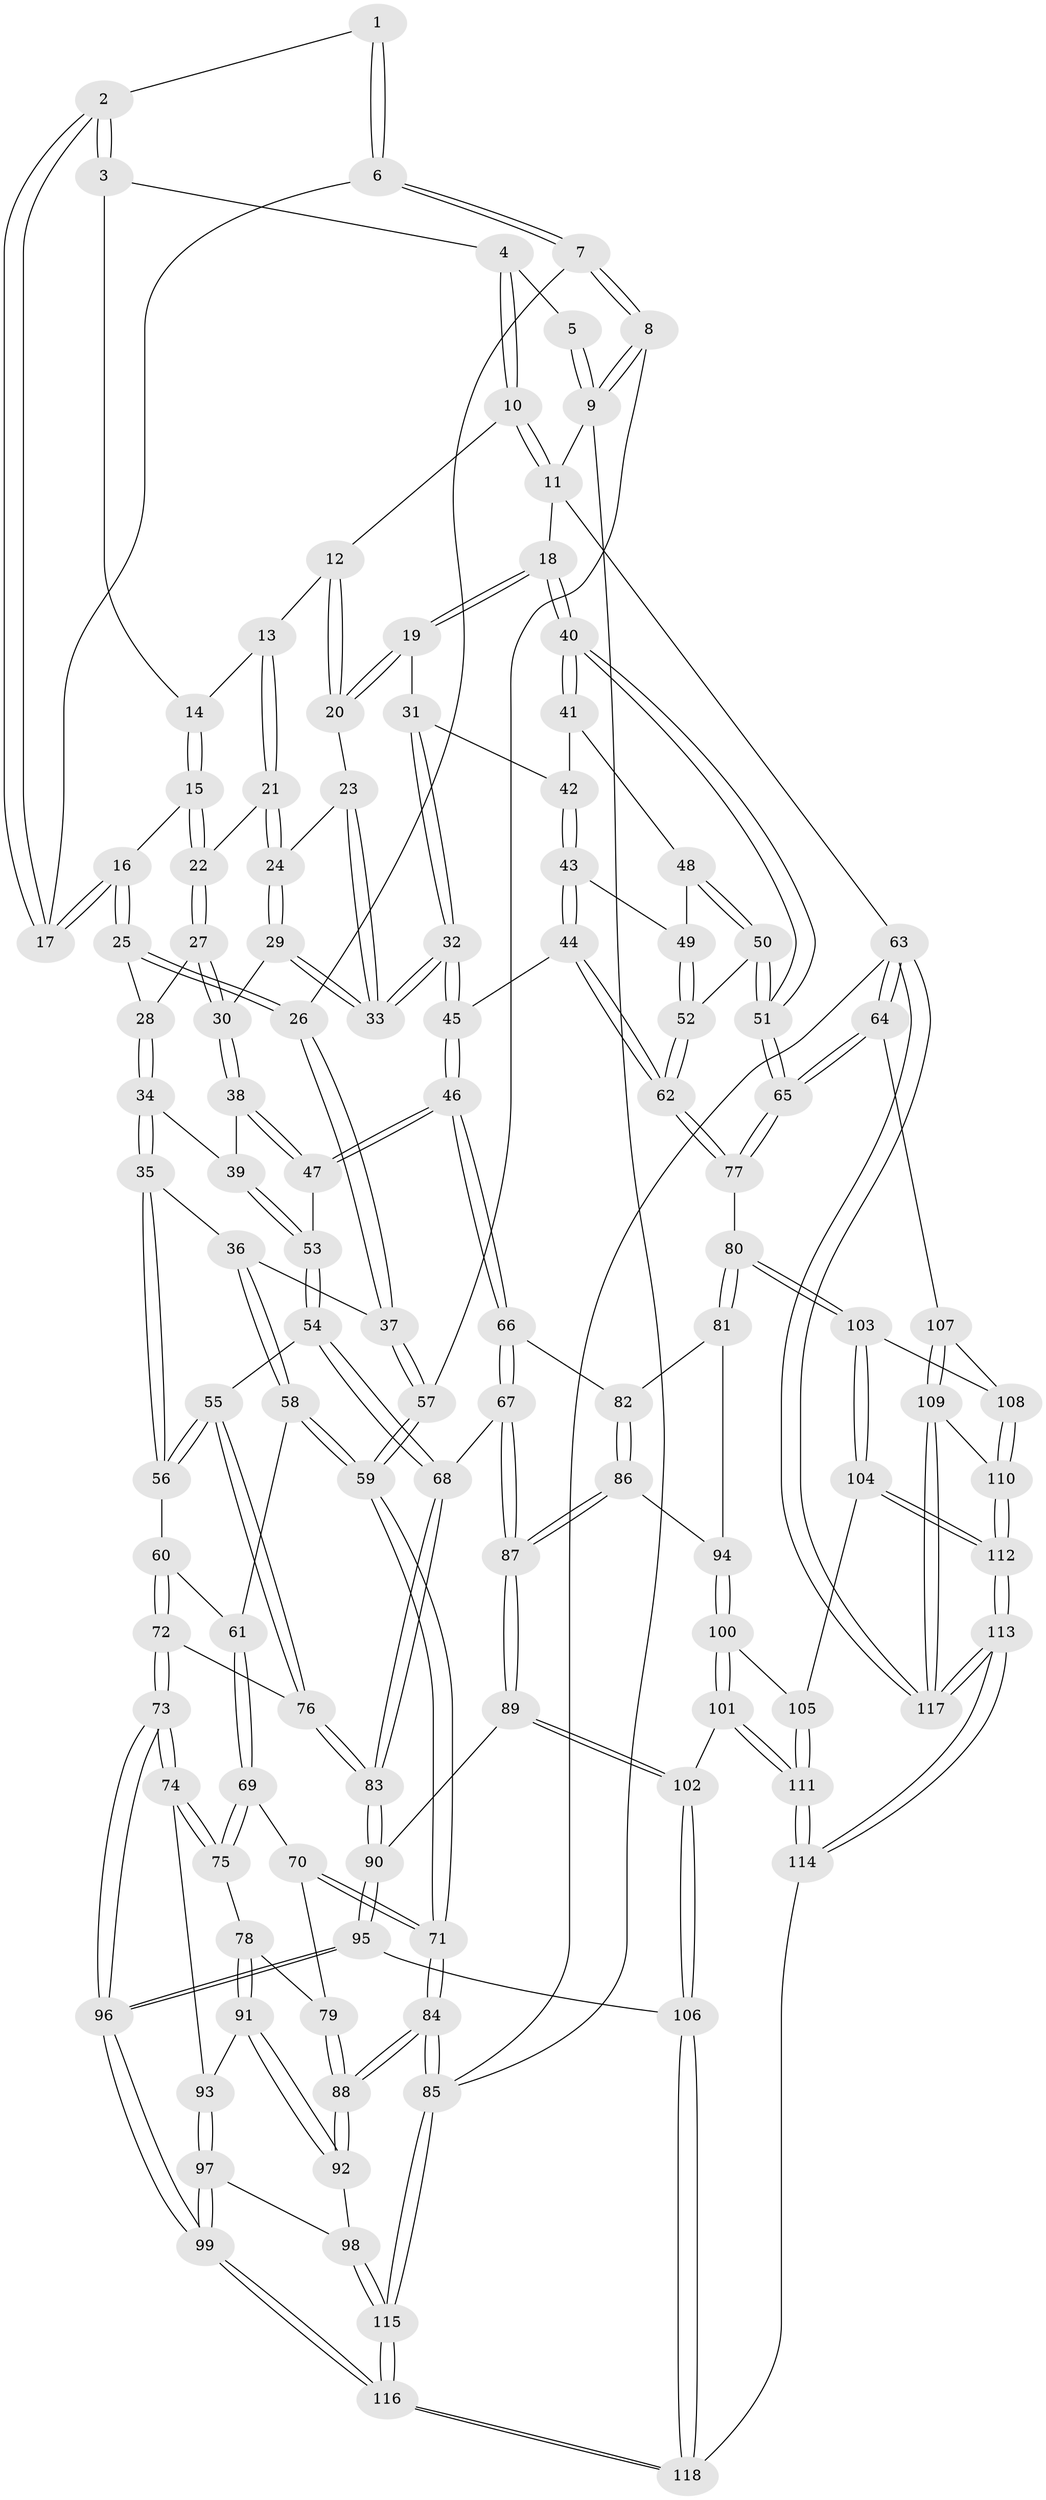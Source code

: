 // coarse degree distribution, {3: 0.6901408450704225, 2: 0.09859154929577464, 4: 0.15492957746478872, 5: 0.04225352112676056, 6: 0.014084507042253521}
// Generated by graph-tools (version 1.1) at 2025/54/03/04/25 22:54:24]
// undirected, 118 vertices, 292 edges
graph export_dot {
  node [color=gray90,style=filled];
  1 [pos="+0.12337287727033433+0"];
  2 [pos="+0.2218160178385322+0.12667868525270484"];
  3 [pos="+0.3248299127478106+0"];
  4 [pos="+0.33812572357748794+0"];
  5 [pos="+0.03656634775870852+0"];
  6 [pos="+0.09168010817475586+0.15239008751423339"];
  7 [pos="+0+0.18916048462247947"];
  8 [pos="+0+0.09928030883256814"];
  9 [pos="+0+0"];
  10 [pos="+0.6342414435453547+0"];
  11 [pos="+1+0"];
  12 [pos="+0.5308086141252196+0.12131075384744008"];
  13 [pos="+0.51134705036681+0.12941080792244722"];
  14 [pos="+0.3763693183824151+0.046233696210387434"];
  15 [pos="+0.3619773830261411+0.19815218585857844"];
  16 [pos="+0.23253713227482728+0.1648568005173682"];
  17 [pos="+0.21722518811288874+0.1453483408021097"];
  18 [pos="+1+0"];
  19 [pos="+0.7226204110326685+0.2487170228856024"];
  20 [pos="+0.6356573725590772+0.22580267469966508"];
  21 [pos="+0.4208884337608042+0.21161761104943172"];
  22 [pos="+0.37561962344774663+0.2080910059037388"];
  23 [pos="+0.5775254585550115+0.26555780955978264"];
  24 [pos="+0.45186007088533736+0.2633800780890343"];
  25 [pos="+0.21751221938772108+0.26169641086048884"];
  26 [pos="+0.13326772247943308+0.3764402024761626"];
  27 [pos="+0.34655317530288476+0.2781214869240468"];
  28 [pos="+0.3201847099092102+0.33094547976460625"];
  29 [pos="+0.4660492621108517+0.36951362902854157"];
  30 [pos="+0.4579664786401606+0.37461115652119026"];
  31 [pos="+0.7089966297537277+0.3297713181513208"];
  32 [pos="+0.5891717419178512+0.434241926196892"];
  33 [pos="+0.519743883938035+0.3813488581248363"];
  34 [pos="+0.323762151684048+0.397601399005143"];
  35 [pos="+0.23607974489630026+0.433639836590514"];
  36 [pos="+0.145624539435844+0.4215597895482237"];
  37 [pos="+0.14058428863925448+0.4117854402622042"];
  38 [pos="+0.4393312153424875+0.38754358688727186"];
  39 [pos="+0.35370016576915336+0.408149012476725"];
  40 [pos="+1+0.040216355067823166"];
  41 [pos="+0.8171469391879836+0.425215408389038"];
  42 [pos="+0.7098746678322657+0.3311440416882074"];
  43 [pos="+0.7363743678058109+0.5006548965143578"];
  44 [pos="+0.7122031518584256+0.549993304461045"];
  45 [pos="+0.5946816442747869+0.5509465953465507"];
  46 [pos="+0.5927860964852738+0.5530595750092298"];
  47 [pos="+0.4665548957110261+0.5252656187294239"];
  48 [pos="+0.8180664320267285+0.4324918691692697"];
  49 [pos="+0.8021499734477552+0.45817196682853734"];
  50 [pos="+0.9347932269758844+0.5068034334385981"];
  51 [pos="+1+0.43043365402177874"];
  52 [pos="+0.8543173483714286+0.5734044634642832"];
  53 [pos="+0.3895634008959744+0.5463259675632968"];
  54 [pos="+0.3634759784398726+0.5837045745818031"];
  55 [pos="+0.31776942604826447+0.5963638145484681"];
  56 [pos="+0.2980626290268758+0.577570162254291"];
  57 [pos="+0+0.4220101784390799"];
  58 [pos="+0.11138349006821362+0.5052288222454037"];
  59 [pos="+0+0.5865615300323269"];
  60 [pos="+0.1725923105123005+0.5723042415898489"];
  61 [pos="+0.12452618224010407+0.5491928928309807"];
  62 [pos="+0.8151667059413821+0.6239246952093312"];
  63 [pos="+1+1"];
  64 [pos="+1+0.7263559766419737"];
  65 [pos="+1+0.7072302301066664"];
  66 [pos="+0.5895435070986129+0.5665591994492156"];
  67 [pos="+0.44377180958694246+0.6614591731834476"];
  68 [pos="+0.4413059266132085+0.6606393150216542"];
  69 [pos="+0.11451301323971899+0.5919711390795361"];
  70 [pos="+0.09453843792872278+0.6169735769118818"];
  71 [pos="+0+0.698956941863388"];
  72 [pos="+0.2538538432575045+0.7067300988099442"];
  73 [pos="+0.22865639544959385+0.7248643917620486"];
  74 [pos="+0.22245503707033104+0.7252548751472678"];
  75 [pos="+0.15059196546306056+0.645304430939198"];
  76 [pos="+0.2699571971475002+0.6999219475739662"];
  77 [pos="+0.8205588563921636+0.6543998013027559"];
  78 [pos="+0.10442916699039491+0.7012930331714176"];
  79 [pos="+0.08689482746809545+0.6828429855349364"];
  80 [pos="+0.7775424271901471+0.7697579426316228"];
  81 [pos="+0.657058255644423+0.7142581385462697"];
  82 [pos="+0.5978721272610382+0.6208695712159914"];
  83 [pos="+0.3434111434013688+0.7418379915173088"];
  84 [pos="+0+0.7749313722237108"];
  85 [pos="+0+1"];
  86 [pos="+0.5008947686952206+0.7719316618884331"];
  87 [pos="+0.49623727043248916+0.7723941033938435"];
  88 [pos="+0+0.7788674368923091"];
  89 [pos="+0.4491942321219909+0.8129678560812558"];
  90 [pos="+0.3882744906385031+0.8074906155138256"];
  91 [pos="+0.12466970988291319+0.7282086481628677"];
  92 [pos="+0+0.8418695099811649"];
  93 [pos="+0.19850194132658638+0.7347769089805699"];
  94 [pos="+0.5590659305959363+0.7930521348457256"];
  95 [pos="+0.2857211795367339+0.9123496376717045"];
  96 [pos="+0.2704751094843848+0.9166174719892333"];
  97 [pos="+0.12060036500414267+0.8676914265128555"];
  98 [pos="+0.0349861235311295+0.8678545218178442"];
  99 [pos="+0.24882189790122097+0.9370383465265376"];
  100 [pos="+0.6012124635269214+0.8498749260328621"];
  101 [pos="+0.5351247276407887+0.9340449268998208"];
  102 [pos="+0.47252559330562105+0.9133918375927614"];
  103 [pos="+0.7834419161267163+0.8007996783993471"];
  104 [pos="+0.765971923840021+0.8285474810985513"];
  105 [pos="+0.6651295863885553+0.8627860699365697"];
  106 [pos="+0.42110754949305756+0.9621985128780387"];
  107 [pos="+0.9423120128217538+0.82189713185416"];
  108 [pos="+0.8908620272472837+0.8313110259520321"];
  109 [pos="+1+1"];
  110 [pos="+0.9036942170240975+0.9066218910831645"];
  111 [pos="+0.6105467520040417+1"];
  112 [pos="+0.7852344213943689+1"];
  113 [pos="+0.771986646207867+1"];
  114 [pos="+0.6625440404450708+1"];
  115 [pos="+0.15539168258148114+1"];
  116 [pos="+0.17438533047823912+1"];
  117 [pos="+1+1"];
  118 [pos="+0.44462007654258223+1"];
  1 -- 2;
  1 -- 6;
  1 -- 6;
  2 -- 3;
  2 -- 3;
  2 -- 17;
  2 -- 17;
  3 -- 4;
  3 -- 14;
  4 -- 5;
  4 -- 10;
  4 -- 10;
  5 -- 9;
  5 -- 9;
  6 -- 7;
  6 -- 7;
  6 -- 17;
  7 -- 8;
  7 -- 8;
  7 -- 26;
  8 -- 9;
  8 -- 9;
  8 -- 57;
  9 -- 11;
  9 -- 85;
  10 -- 11;
  10 -- 11;
  10 -- 12;
  11 -- 18;
  11 -- 63;
  12 -- 13;
  12 -- 20;
  12 -- 20;
  13 -- 14;
  13 -- 21;
  13 -- 21;
  14 -- 15;
  14 -- 15;
  15 -- 16;
  15 -- 22;
  15 -- 22;
  16 -- 17;
  16 -- 17;
  16 -- 25;
  16 -- 25;
  18 -- 19;
  18 -- 19;
  18 -- 40;
  18 -- 40;
  19 -- 20;
  19 -- 20;
  19 -- 31;
  20 -- 23;
  21 -- 22;
  21 -- 24;
  21 -- 24;
  22 -- 27;
  22 -- 27;
  23 -- 24;
  23 -- 33;
  23 -- 33;
  24 -- 29;
  24 -- 29;
  25 -- 26;
  25 -- 26;
  25 -- 28;
  26 -- 37;
  26 -- 37;
  27 -- 28;
  27 -- 30;
  27 -- 30;
  28 -- 34;
  28 -- 34;
  29 -- 30;
  29 -- 33;
  29 -- 33;
  30 -- 38;
  30 -- 38;
  31 -- 32;
  31 -- 32;
  31 -- 42;
  32 -- 33;
  32 -- 33;
  32 -- 45;
  32 -- 45;
  34 -- 35;
  34 -- 35;
  34 -- 39;
  35 -- 36;
  35 -- 56;
  35 -- 56;
  36 -- 37;
  36 -- 58;
  36 -- 58;
  37 -- 57;
  37 -- 57;
  38 -- 39;
  38 -- 47;
  38 -- 47;
  39 -- 53;
  39 -- 53;
  40 -- 41;
  40 -- 41;
  40 -- 51;
  40 -- 51;
  41 -- 42;
  41 -- 48;
  42 -- 43;
  42 -- 43;
  43 -- 44;
  43 -- 44;
  43 -- 49;
  44 -- 45;
  44 -- 62;
  44 -- 62;
  45 -- 46;
  45 -- 46;
  46 -- 47;
  46 -- 47;
  46 -- 66;
  46 -- 66;
  47 -- 53;
  48 -- 49;
  48 -- 50;
  48 -- 50;
  49 -- 52;
  49 -- 52;
  50 -- 51;
  50 -- 51;
  50 -- 52;
  51 -- 65;
  51 -- 65;
  52 -- 62;
  52 -- 62;
  53 -- 54;
  53 -- 54;
  54 -- 55;
  54 -- 68;
  54 -- 68;
  55 -- 56;
  55 -- 56;
  55 -- 76;
  55 -- 76;
  56 -- 60;
  57 -- 59;
  57 -- 59;
  58 -- 59;
  58 -- 59;
  58 -- 61;
  59 -- 71;
  59 -- 71;
  60 -- 61;
  60 -- 72;
  60 -- 72;
  61 -- 69;
  61 -- 69;
  62 -- 77;
  62 -- 77;
  63 -- 64;
  63 -- 64;
  63 -- 117;
  63 -- 117;
  63 -- 85;
  64 -- 65;
  64 -- 65;
  64 -- 107;
  65 -- 77;
  65 -- 77;
  66 -- 67;
  66 -- 67;
  66 -- 82;
  67 -- 68;
  67 -- 87;
  67 -- 87;
  68 -- 83;
  68 -- 83;
  69 -- 70;
  69 -- 75;
  69 -- 75;
  70 -- 71;
  70 -- 71;
  70 -- 79;
  71 -- 84;
  71 -- 84;
  72 -- 73;
  72 -- 73;
  72 -- 76;
  73 -- 74;
  73 -- 74;
  73 -- 96;
  73 -- 96;
  74 -- 75;
  74 -- 75;
  74 -- 93;
  75 -- 78;
  76 -- 83;
  76 -- 83;
  77 -- 80;
  78 -- 79;
  78 -- 91;
  78 -- 91;
  79 -- 88;
  79 -- 88;
  80 -- 81;
  80 -- 81;
  80 -- 103;
  80 -- 103;
  81 -- 82;
  81 -- 94;
  82 -- 86;
  82 -- 86;
  83 -- 90;
  83 -- 90;
  84 -- 85;
  84 -- 85;
  84 -- 88;
  84 -- 88;
  85 -- 115;
  85 -- 115;
  86 -- 87;
  86 -- 87;
  86 -- 94;
  87 -- 89;
  87 -- 89;
  88 -- 92;
  88 -- 92;
  89 -- 90;
  89 -- 102;
  89 -- 102;
  90 -- 95;
  90 -- 95;
  91 -- 92;
  91 -- 92;
  91 -- 93;
  92 -- 98;
  93 -- 97;
  93 -- 97;
  94 -- 100;
  94 -- 100;
  95 -- 96;
  95 -- 96;
  95 -- 106;
  96 -- 99;
  96 -- 99;
  97 -- 98;
  97 -- 99;
  97 -- 99;
  98 -- 115;
  98 -- 115;
  99 -- 116;
  99 -- 116;
  100 -- 101;
  100 -- 101;
  100 -- 105;
  101 -- 102;
  101 -- 111;
  101 -- 111;
  102 -- 106;
  102 -- 106;
  103 -- 104;
  103 -- 104;
  103 -- 108;
  104 -- 105;
  104 -- 112;
  104 -- 112;
  105 -- 111;
  105 -- 111;
  106 -- 118;
  106 -- 118;
  107 -- 108;
  107 -- 109;
  107 -- 109;
  108 -- 110;
  108 -- 110;
  109 -- 110;
  109 -- 117;
  109 -- 117;
  110 -- 112;
  110 -- 112;
  111 -- 114;
  111 -- 114;
  112 -- 113;
  112 -- 113;
  113 -- 114;
  113 -- 114;
  113 -- 117;
  113 -- 117;
  114 -- 118;
  115 -- 116;
  115 -- 116;
  116 -- 118;
  116 -- 118;
}

